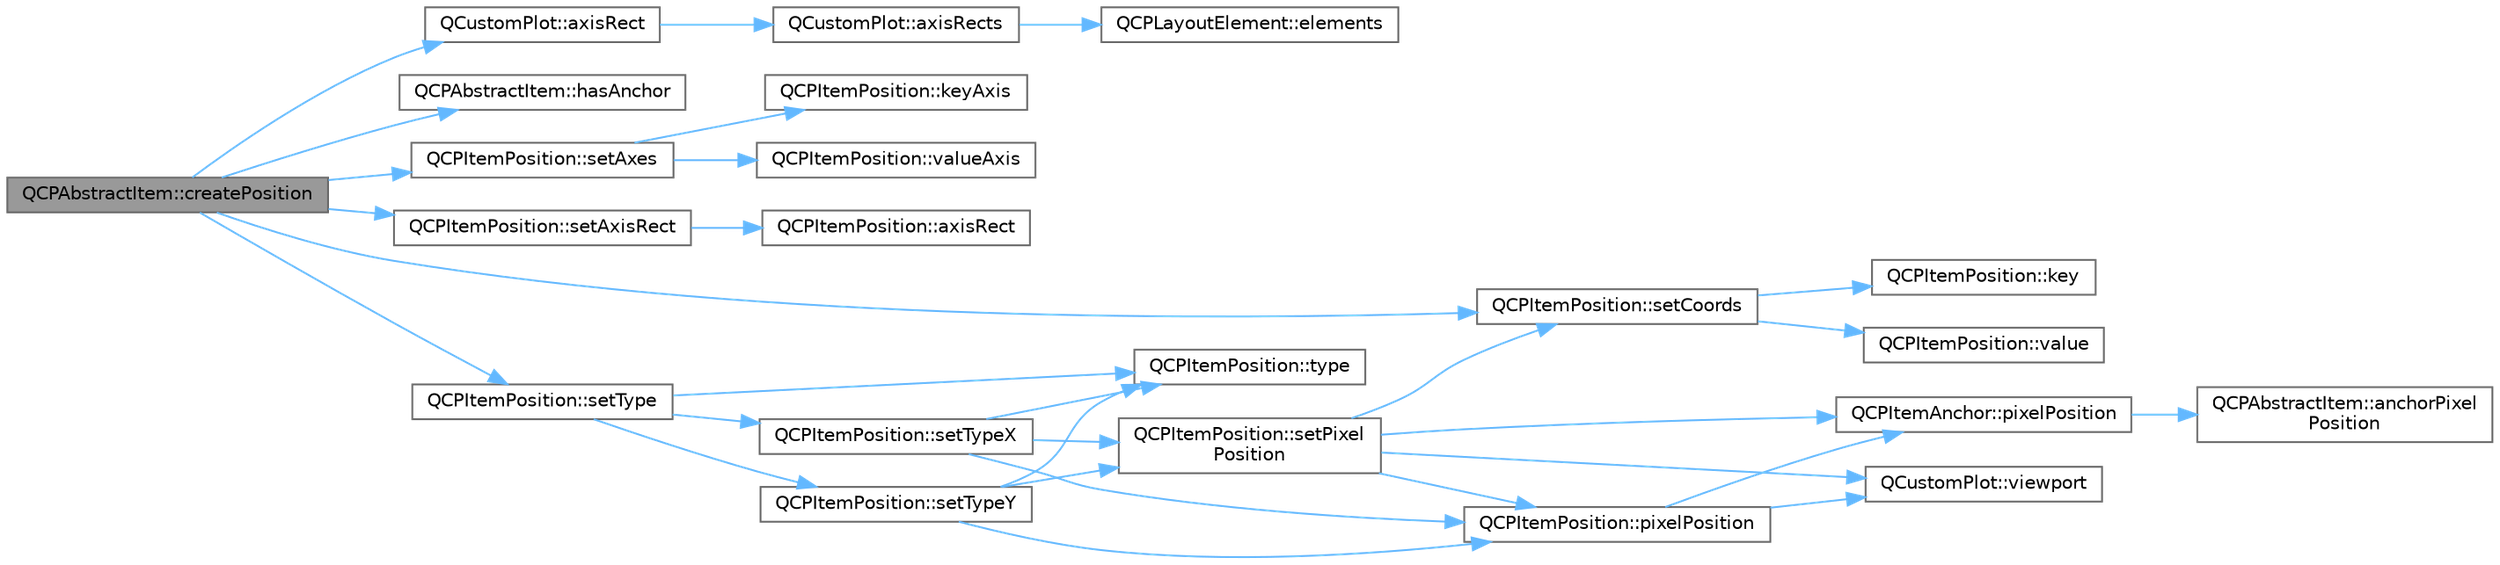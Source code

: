 digraph "QCPAbstractItem::createPosition"
{
 // LATEX_PDF_SIZE
  bgcolor="transparent";
  edge [fontname=Helvetica,fontsize=10,labelfontname=Helvetica,labelfontsize=10];
  node [fontname=Helvetica,fontsize=10,shape=box,height=0.2,width=0.4];
  rankdir="LR";
  Node1 [label="QCPAbstractItem::createPosition",height=0.2,width=0.4,color="gray40", fillcolor="grey60", style="filled", fontcolor="black",tooltip=" "];
  Node1 -> Node2 [color="steelblue1",style="solid"];
  Node2 [label="QCustomPlot::axisRect",height=0.2,width=0.4,color="grey40", fillcolor="white", style="filled",URL="$class_q_custom_plot.html#ae5eefcb5f6ca26689b1fd4f6e25b42f9",tooltip=" "];
  Node2 -> Node3 [color="steelblue1",style="solid"];
  Node3 [label="QCustomPlot::axisRects",height=0.2,width=0.4,color="grey40", fillcolor="white", style="filled",URL="$class_q_custom_plot.html#a12af771429e2d7e313c8c5d5fca068fe",tooltip=" "];
  Node3 -> Node4 [color="steelblue1",style="solid"];
  Node4 [label="QCPLayoutElement::elements",height=0.2,width=0.4,color="grey40", fillcolor="white", style="filled",URL="$class_q_c_p_layout_element.html#a76dec8cb31e498994a944d7647a43309",tooltip=" "];
  Node1 -> Node5 [color="steelblue1",style="solid"];
  Node5 [label="QCPAbstractItem::hasAnchor",height=0.2,width=0.4,color="grey40", fillcolor="white", style="filled",URL="$class_q_c_p_abstract_item.html#a84914f4516f9b38ef0bd89eafe3dbda7",tooltip=" "];
  Node1 -> Node6 [color="steelblue1",style="solid"];
  Node6 [label="QCPItemPosition::setAxes",height=0.2,width=0.4,color="grey40", fillcolor="white", style="filled",URL="$class_q_c_p_item_position.html#a2185f45c75ac8cb9be89daeaaad50e37",tooltip=" "];
  Node6 -> Node7 [color="steelblue1",style="solid"];
  Node7 [label="QCPItemPosition::keyAxis",height=0.2,width=0.4,color="grey40", fillcolor="white", style="filled",URL="$class_q_c_p_item_position.html#ab6c3afb95511842eee29745480cc8a53",tooltip=" "];
  Node6 -> Node8 [color="steelblue1",style="solid"];
  Node8 [label="QCPItemPosition::valueAxis",height=0.2,width=0.4,color="grey40", fillcolor="white", style="filled",URL="$class_q_c_p_item_position.html#aaa4dc49c9f142ff00b491272febc1de6",tooltip=" "];
  Node1 -> Node9 [color="steelblue1",style="solid"];
  Node9 [label="QCPItemPosition::setAxisRect",height=0.2,width=0.4,color="grey40", fillcolor="white", style="filled",URL="$class_q_c_p_item_position.html#a0cd9b326fb324710169e92e8ca0041c2",tooltip=" "];
  Node9 -> Node10 [color="steelblue1",style="solid"];
  Node10 [label="QCPItemPosition::axisRect",height=0.2,width=0.4,color="grey40", fillcolor="white", style="filled",URL="$class_q_c_p_item_position.html#ae4081cfe7575f922f403c6e3a2ce7891",tooltip=" "];
  Node1 -> Node11 [color="steelblue1",style="solid"];
  Node11 [label="QCPItemPosition::setCoords",height=0.2,width=0.4,color="grey40", fillcolor="white", style="filled",URL="$class_q_c_p_item_position.html#aa988ba4e87ab684c9021017dcaba945f",tooltip=" "];
  Node11 -> Node12 [color="steelblue1",style="solid"];
  Node12 [label="QCPItemPosition::key",height=0.2,width=0.4,color="grey40", fillcolor="white", style="filled",URL="$class_q_c_p_item_position.html#a6fc519f1b73722a8d0cff7d4d647407e",tooltip=" "];
  Node11 -> Node13 [color="steelblue1",style="solid"];
  Node13 [label="QCPItemPosition::value",height=0.2,width=0.4,color="grey40", fillcolor="white", style="filled",URL="$class_q_c_p_item_position.html#acfcf86f840a7366a4299bff593d5d636",tooltip=" "];
  Node1 -> Node14 [color="steelblue1",style="solid"];
  Node14 [label="QCPItemPosition::setType",height=0.2,width=0.4,color="grey40", fillcolor="white", style="filled",URL="$class_q_c_p_item_position.html#aa476abf71ed8fa4c537457ebb1a754ad",tooltip=" "];
  Node14 -> Node15 [color="steelblue1",style="solid"];
  Node15 [label="QCPItemPosition::setTypeX",height=0.2,width=0.4,color="grey40", fillcolor="white", style="filled",URL="$class_q_c_p_item_position.html#a2113b2351d6d00457fb3559a4e20c3ea",tooltip=" "];
  Node15 -> Node16 [color="steelblue1",style="solid"];
  Node16 [label="QCPItemPosition::pixelPosition",height=0.2,width=0.4,color="grey40", fillcolor="white", style="filled",URL="$class_q_c_p_item_position.html#a8be9a4787635433edecc75164beb748d",tooltip=" "];
  Node16 -> Node17 [color="steelblue1",style="solid"];
  Node17 [label="QCPItemAnchor::pixelPosition",height=0.2,width=0.4,color="grey40", fillcolor="white", style="filled",URL="$class_q_c_p_item_anchor.html#a06dcfb7220d26eee93eef56ae66582cb",tooltip=" "];
  Node17 -> Node18 [color="steelblue1",style="solid"];
  Node18 [label="QCPAbstractItem::anchorPixel\lPosition",height=0.2,width=0.4,color="grey40", fillcolor="white", style="filled",URL="$class_q_c_p_abstract_item.html#ada5bad4e1196c4fc0d0d12328e24b8f2",tooltip=" "];
  Node16 -> Node19 [color="steelblue1",style="solid"];
  Node19 [label="QCustomPlot::viewport",height=0.2,width=0.4,color="grey40", fillcolor="white", style="filled",URL="$class_q_custom_plot.html#a19842409b18f556b256d05e97fffc670",tooltip=" "];
  Node15 -> Node20 [color="steelblue1",style="solid"];
  Node20 [label="QCPItemPosition::setPixel\lPosition",height=0.2,width=0.4,color="grey40", fillcolor="white", style="filled",URL="$class_q_c_p_item_position.html#a8d4f858f2089973967cf9cb81970ef0a",tooltip=" "];
  Node20 -> Node17 [color="steelblue1",style="solid"];
  Node20 -> Node16 [color="steelblue1",style="solid"];
  Node20 -> Node11 [color="steelblue1",style="solid"];
  Node20 -> Node19 [color="steelblue1",style="solid"];
  Node15 -> Node21 [color="steelblue1",style="solid"];
  Node21 [label="QCPItemPosition::type",height=0.2,width=0.4,color="grey40", fillcolor="white", style="filled",URL="$class_q_c_p_item_position.html#abfd74d86bd799306ce0295ffe433bdfc",tooltip=" "];
  Node14 -> Node22 [color="steelblue1",style="solid"];
  Node22 [label="QCPItemPosition::setTypeY",height=0.2,width=0.4,color="grey40", fillcolor="white", style="filled",URL="$class_q_c_p_item_position.html#ac2a454aa5a54c1615c50686601ec4510",tooltip=" "];
  Node22 -> Node16 [color="steelblue1",style="solid"];
  Node22 -> Node20 [color="steelblue1",style="solid"];
  Node22 -> Node21 [color="steelblue1",style="solid"];
  Node14 -> Node21 [color="steelblue1",style="solid"];
}

